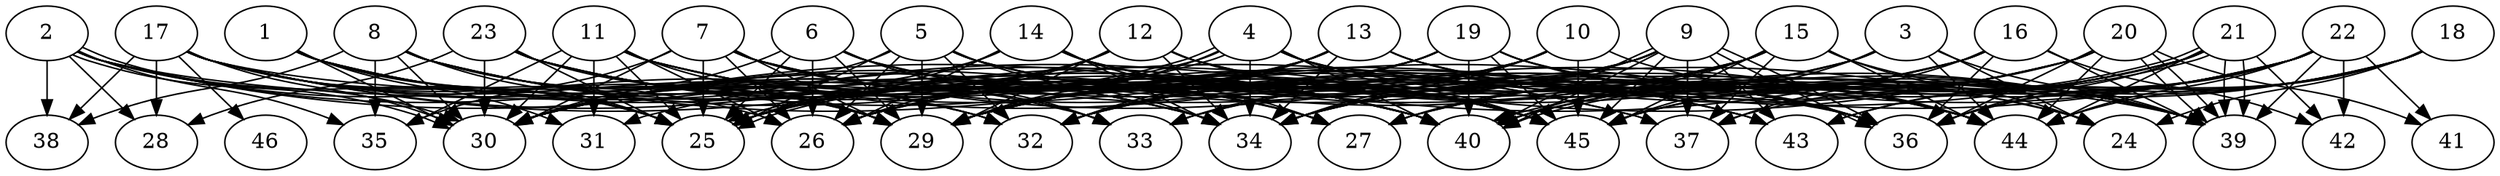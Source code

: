 // DAG (tier=3-complex, mode=data, n=46, ccr=0.511, fat=0.829, density=0.781, regular=0.328, jump=0.306, mindata=4194304, maxdata=33554432)
// DAG automatically generated by daggen at Sun Aug 24 16:33:35 2025
// /home/ermia/Project/Environments/daggen/bin/daggen --dot --ccr 0.511 --fat 0.829 --regular 0.328 --density 0.781 --jump 0.306 --mindata 4194304 --maxdata 33554432 -n 46 
digraph G {
  1 [size="2846073836754516480", alpha="0.17", expect_size="1423036918377258240"]
  1 -> 25 [size ="1126048116768768"]
  1 -> 27 [size ="1126048116768768"]
  1 -> 29 [size ="1126048116768768"]
  1 -> 30 [size ="1126048116768768"]
  1 -> 31 [size ="1126048116768768"]
  1 -> 34 [size ="1126048116768768"]
  1 -> 40 [size ="1126048116768768"]
  2 [size="193781639173012416", alpha="0.07", expect_size="96890819586506208"]
  2 -> 25 [size ="8331525409996800"]
  2 -> 28 [size ="8331525409996800"]
  2 -> 30 [size ="8331525409996800"]
  2 -> 30 [size ="8331525409996800"]
  2 -> 32 [size ="8331525409996800"]
  2 -> 34 [size ="8331525409996800"]
  2 -> 35 [size ="8331525409996800"]
  2 -> 38 [size ="8331525409996800"]
  2 -> 39 [size ="8331525409996800"]
  2 -> 40 [size ="8331525409996800"]
  3 [size="1581709777504111104", alpha="0.10", expect_size="790854888752055552"]
  3 -> 24 [size ="1366027107565568"]
  3 -> 25 [size ="1366027107565568"]
  3 -> 29 [size ="1366027107565568"]
  3 -> 34 [size ="1366027107565568"]
  3 -> 39 [size ="1366027107565568"]
  3 -> 44 [size ="1366027107565568"]
  3 -> 45 [size ="1366027107565568"]
  4 [size="4563125719092570624", alpha="0.06", expect_size="2281562859546285312"]
  4 -> 25 [size ="1577447275364352"]
  4 -> 25 [size ="1577447275364352"]
  4 -> 29 [size ="1577447275364352"]
  4 -> 30 [size ="1577447275364352"]
  4 -> 34 [size ="1577447275364352"]
  4 -> 39 [size ="1577447275364352"]
  4 -> 40 [size ="1577447275364352"]
  4 -> 44 [size ="1577447275364352"]
  4 -> 45 [size ="1577447275364352"]
  5 [size="22387843444090150912", alpha="0.03", expect_size="11193921722045075456"]
  5 -> 25 [size ="7983109408555008"]
  5 -> 26 [size ="7983109408555008"]
  5 -> 29 [size ="7983109408555008"]
  5 -> 30 [size ="7983109408555008"]
  5 -> 32 [size ="7983109408555008"]
  5 -> 34 [size ="7983109408555008"]
  5 -> 36 [size ="7983109408555008"]
  5 -> 43 [size ="7983109408555008"]
  5 -> 45 [size ="7983109408555008"]
  6 [size="3063403319376151052288", alpha="0.04", expect_size="1531701659688075526144"]
  6 -> 25 [size ="1687431321485312"]
  6 -> 26 [size ="1687431321485312"]
  6 -> 29 [size ="1687431321485312"]
  6 -> 30 [size ="1687431321485312"]
  6 -> 33 [size ="1687431321485312"]
  6 -> 40 [size ="1687431321485312"]
  6 -> 44 [size ="1687431321485312"]
  6 -> 45 [size ="1687431321485312"]
  7 [size="364538110026555776", alpha="0.01", expect_size="182269055013277888"]
  7 -> 24 [size ="7562839099179008"]
  7 -> 25 [size ="7562839099179008"]
  7 -> 26 [size ="7562839099179008"]
  7 -> 27 [size ="7562839099179008"]
  7 -> 29 [size ="7562839099179008"]
  7 -> 30 [size ="7562839099179008"]
  7 -> 33 [size ="7562839099179008"]
  7 -> 35 [size ="7562839099179008"]
  7 -> 36 [size ="7562839099179008"]
  7 -> 40 [size ="7562839099179008"]
  8 [size="7746633394004905", alpha="0.06", expect_size="3873316697002452"]
  8 -> 25 [size ="230594856353792"]
  8 -> 29 [size ="230594856353792"]
  8 -> 30 [size ="230594856353792"]
  8 -> 32 [size ="230594856353792"]
  8 -> 34 [size ="230594856353792"]
  8 -> 35 [size ="230594856353792"]
  8 -> 36 [size ="230594856353792"]
  8 -> 37 [size ="230594856353792"]
  8 -> 38 [size ="230594856353792"]
  8 -> 40 [size ="230594856353792"]
  9 [size="1840090782130150912", alpha="0.05", expect_size="920045391065075456"]
  9 -> 25 [size ="1200923397324800"]
  9 -> 29 [size ="1200923397324800"]
  9 -> 30 [size ="1200923397324800"]
  9 -> 32 [size ="1200923397324800"]
  9 -> 34 [size ="1200923397324800"]
  9 -> 36 [size ="1200923397324800"]
  9 -> 36 [size ="1200923397324800"]
  9 -> 37 [size ="1200923397324800"]
  9 -> 40 [size ="1200923397324800"]
  9 -> 40 [size ="1200923397324800"]
  9 -> 43 [size ="1200923397324800"]
  9 -> 45 [size ="1200923397324800"]
  10 [size="15734575149927276478464", alpha="0.00", expect_size="7867287574963638239232"]
  10 -> 26 [size ="5023348794851328"]
  10 -> 29 [size ="5023348794851328"]
  10 -> 32 [size ="5023348794851328"]
  10 -> 33 [size ="5023348794851328"]
  10 -> 34 [size ="5023348794851328"]
  10 -> 44 [size ="5023348794851328"]
  10 -> 45 [size ="5023348794851328"]
  11 [size="95687182492415248", alpha="0.19", expect_size="47843591246207624"]
  11 -> 25 [size ="4159980844351488"]
  11 -> 26 [size ="4159980844351488"]
  11 -> 29 [size ="4159980844351488"]
  11 -> 30 [size ="4159980844351488"]
  11 -> 31 [size ="4159980844351488"]
  11 -> 35 [size ="4159980844351488"]
  11 -> 40 [size ="4159980844351488"]
  11 -> 43 [size ="4159980844351488"]
  11 -> 44 [size ="4159980844351488"]
  11 -> 45 [size ="4159980844351488"]
  12 [size="43310760584314456", alpha="0.03", expect_size="21655380292157228"]
  12 -> 25 [size ="872408554668032"]
  12 -> 26 [size ="872408554668032"]
  12 -> 29 [size ="872408554668032"]
  12 -> 30 [size ="872408554668032"]
  12 -> 34 [size ="872408554668032"]
  12 -> 39 [size ="872408554668032"]
  12 -> 44 [size ="872408554668032"]
  12 -> 45 [size ="872408554668032"]
  13 [size="10622186903015272742912", alpha="0.19", expect_size="5311093451507636371456"]
  13 -> 24 [size ="3865739748442112"]
  13 -> 25 [size ="3865739748442112"]
  13 -> 26 [size ="3865739748442112"]
  13 -> 29 [size ="3865739748442112"]
  13 -> 30 [size ="3865739748442112"]
  13 -> 32 [size ="3865739748442112"]
  13 -> 34 [size ="3865739748442112"]
  13 -> 36 [size ="3865739748442112"]
  13 -> 39 [size ="3865739748442112"]
  14 [size="5652782424082872320", alpha="0.14", expect_size="2826391212041436160"]
  14 -> 25 [size ="6111219047989248"]
  14 -> 26 [size ="6111219047989248"]
  14 -> 27 [size ="6111219047989248"]
  14 -> 30 [size ="6111219047989248"]
  14 -> 34 [size ="6111219047989248"]
  14 -> 36 [size ="6111219047989248"]
  14 -> 39 [size ="6111219047989248"]
  15 [size="4928167159608469504", alpha="0.19", expect_size="2464083579804234752"]
  15 -> 24 [size ="7631504620388352"]
  15 -> 26 [size ="7631504620388352"]
  15 -> 27 [size ="7631504620388352"]
  15 -> 30 [size ="7631504620388352"]
  15 -> 32 [size ="7631504620388352"]
  15 -> 37 [size ="7631504620388352"]
  15 -> 39 [size ="7631504620388352"]
  15 -> 40 [size ="7631504620388352"]
  15 -> 44 [size ="7631504620388352"]
  15 -> 45 [size ="7631504620388352"]
  16 [size="6939324935066849280", alpha="0.16", expect_size="3469662467533424640"]
  16 -> 30 [size ="3271418741522432"]
  16 -> 32 [size ="3271418741522432"]
  16 -> 33 [size ="3271418741522432"]
  16 -> 34 [size ="3271418741522432"]
  16 -> 36 [size ="3271418741522432"]
  16 -> 37 [size ="3271418741522432"]
  16 -> 39 [size ="3271418741522432"]
  16 -> 42 [size ="3271418741522432"]
  17 [size="264035970272198656000", alpha="0.16", expect_size="132017985136099328000"]
  17 -> 25 [size ="329254751436800"]
  17 -> 26 [size ="329254751436800"]
  17 -> 28 [size ="329254751436800"]
  17 -> 29 [size ="329254751436800"]
  17 -> 30 [size ="329254751436800"]
  17 -> 32 [size ="329254751436800"]
  17 -> 33 [size ="329254751436800"]
  17 -> 36 [size ="329254751436800"]
  17 -> 37 [size ="329254751436800"]
  17 -> 38 [size ="329254751436800"]
  17 -> 45 [size ="329254751436800"]
  17 -> 46 [size ="329254751436800"]
  18 [size="16930689826225047732224", alpha="0.07", expect_size="8465344913112523866112"]
  18 -> 24 [size ="5274805162999808"]
  18 -> 36 [size ="5274805162999808"]
  18 -> 37 [size ="5274805162999808"]
  18 -> 40 [size ="5274805162999808"]
  18 -> 43 [size ="5274805162999808"]
  18 -> 44 [size ="5274805162999808"]
  18 -> 45 [size ="5274805162999808"]
  19 [size="8988134107851285504", alpha="0.02", expect_size="4494067053925642752"]
  19 -> 25 [size ="7258177850572800"]
  19 -> 26 [size ="7258177850572800"]
  19 -> 29 [size ="7258177850572800"]
  19 -> 30 [size ="7258177850572800"]
  19 -> 32 [size ="7258177850572800"]
  19 -> 36 [size ="7258177850572800"]
  19 -> 39 [size ="7258177850572800"]
  19 -> 40 [size ="7258177850572800"]
  19 -> 44 [size ="7258177850572800"]
  19 -> 45 [size ="7258177850572800"]
  20 [size="170016732457467904000", alpha="0.13", expect_size="85008366228733952000"]
  20 -> 29 [size ="245518617804800"]
  20 -> 31 [size ="245518617804800"]
  20 -> 32 [size ="245518617804800"]
  20 -> 34 [size ="245518617804800"]
  20 -> 36 [size ="245518617804800"]
  20 -> 39 [size ="245518617804800"]
  20 -> 39 [size ="245518617804800"]
  20 -> 40 [size ="245518617804800"]
  20 -> 41 [size ="245518617804800"]
  20 -> 44 [size ="245518617804800"]
  21 [size="14935043636390248448", alpha="0.15", expect_size="7467521818195124224"]
  21 -> 27 [size ="7885590154444800"]
  21 -> 29 [size ="7885590154444800"]
  21 -> 34 [size ="7885590154444800"]
  21 -> 36 [size ="7885590154444800"]
  21 -> 39 [size ="7885590154444800"]
  21 -> 39 [size ="7885590154444800"]
  21 -> 40 [size ="7885590154444800"]
  21 -> 40 [size ="7885590154444800"]
  21 -> 42 [size ="7885590154444800"]
  21 -> 44 [size ="7885590154444800"]
  21 -> 45 [size ="7885590154444800"]
  22 [size="263049612895312032", alpha="0.13", expect_size="131524806447656016"]
  22 -> 27 [size ="5222348051447808"]
  22 -> 29 [size ="5222348051447808"]
  22 -> 33 [size ="5222348051447808"]
  22 -> 36 [size ="5222348051447808"]
  22 -> 39 [size ="5222348051447808"]
  22 -> 40 [size ="5222348051447808"]
  22 -> 41 [size ="5222348051447808"]
  22 -> 42 [size ="5222348051447808"]
  22 -> 43 [size ="5222348051447808"]
  22 -> 44 [size ="5222348051447808"]
  22 -> 45 [size ="5222348051447808"]
  23 [size="24432138432967419625472", alpha="0.08", expect_size="12216069216483709812736"]
  23 -> 25 [size ="6735931167997952"]
  23 -> 27 [size ="6735931167997952"]
  23 -> 28 [size ="6735931167997952"]
  23 -> 29 [size ="6735931167997952"]
  23 -> 30 [size ="6735931167997952"]
  23 -> 40 [size ="6735931167997952"]
  23 -> 43 [size ="6735931167997952"]
  23 -> 45 [size ="6735931167997952"]
  24 [size="17446637838308374528", alpha="0.18", expect_size="8723318919154187264"]
  25 [size="21602965853620120", alpha="0.19", expect_size="10801482926810060"]
  26 [size="26936804568687471230976", alpha="0.15", expect_size="13468402284343735615488"]
  27 [size="267646837563337504", alpha="0.17", expect_size="133823418781668752"]
  28 [size="739027719790620032", alpha="0.04", expect_size="369513859895310016"]
  29 [size="2693308784859600896", alpha="0.07", expect_size="1346654392429800448"]
  30 [size="186213401791139712", alpha="0.14", expect_size="93106700895569856"]
  31 [size="6200753132918446080", alpha="0.07", expect_size="3100376566459223040"]
  32 [size="2594213264345583616", alpha="0.13", expect_size="1297106632172791808"]
  33 [size="10048378284182847488", alpha="0.09", expect_size="5024189142091423744"]
  34 [size="6348813703127504896", alpha="0.04", expect_size="3174406851563752448"]
  35 [size="42230137637975504", alpha="0.17", expect_size="21115068818987752"]
  36 [size="678680545920372703232", alpha="0.16", expect_size="339340272960186351616"]
  37 [size="248118442449929184", alpha="0.09", expect_size="124059221224964592"]
  38 [size="24767561384478544", alpha="0.17", expect_size="12383780692239272"]
  39 [size="116362700876241552", alpha="0.03", expect_size="58181350438120776"]
  40 [size="5347197775611068416", alpha="0.02", expect_size="2673598887805534208"]
  41 [size="4032628663312099311616", alpha="0.16", expect_size="2016314331656049655808"]
  42 [size="83927881977103168", alpha="0.19", expect_size="41963940988551584"]
  43 [size="72055180597836976", alpha="0.19", expect_size="36027590298918488"]
  44 [size="208493533813988512", alpha="0.04", expect_size="104246766906994256"]
  45 [size="393772114893905344", alpha="0.03", expect_size="196886057446952672"]
  46 [size="676730670334511360", alpha="0.16", expect_size="338365335167255680"]
}